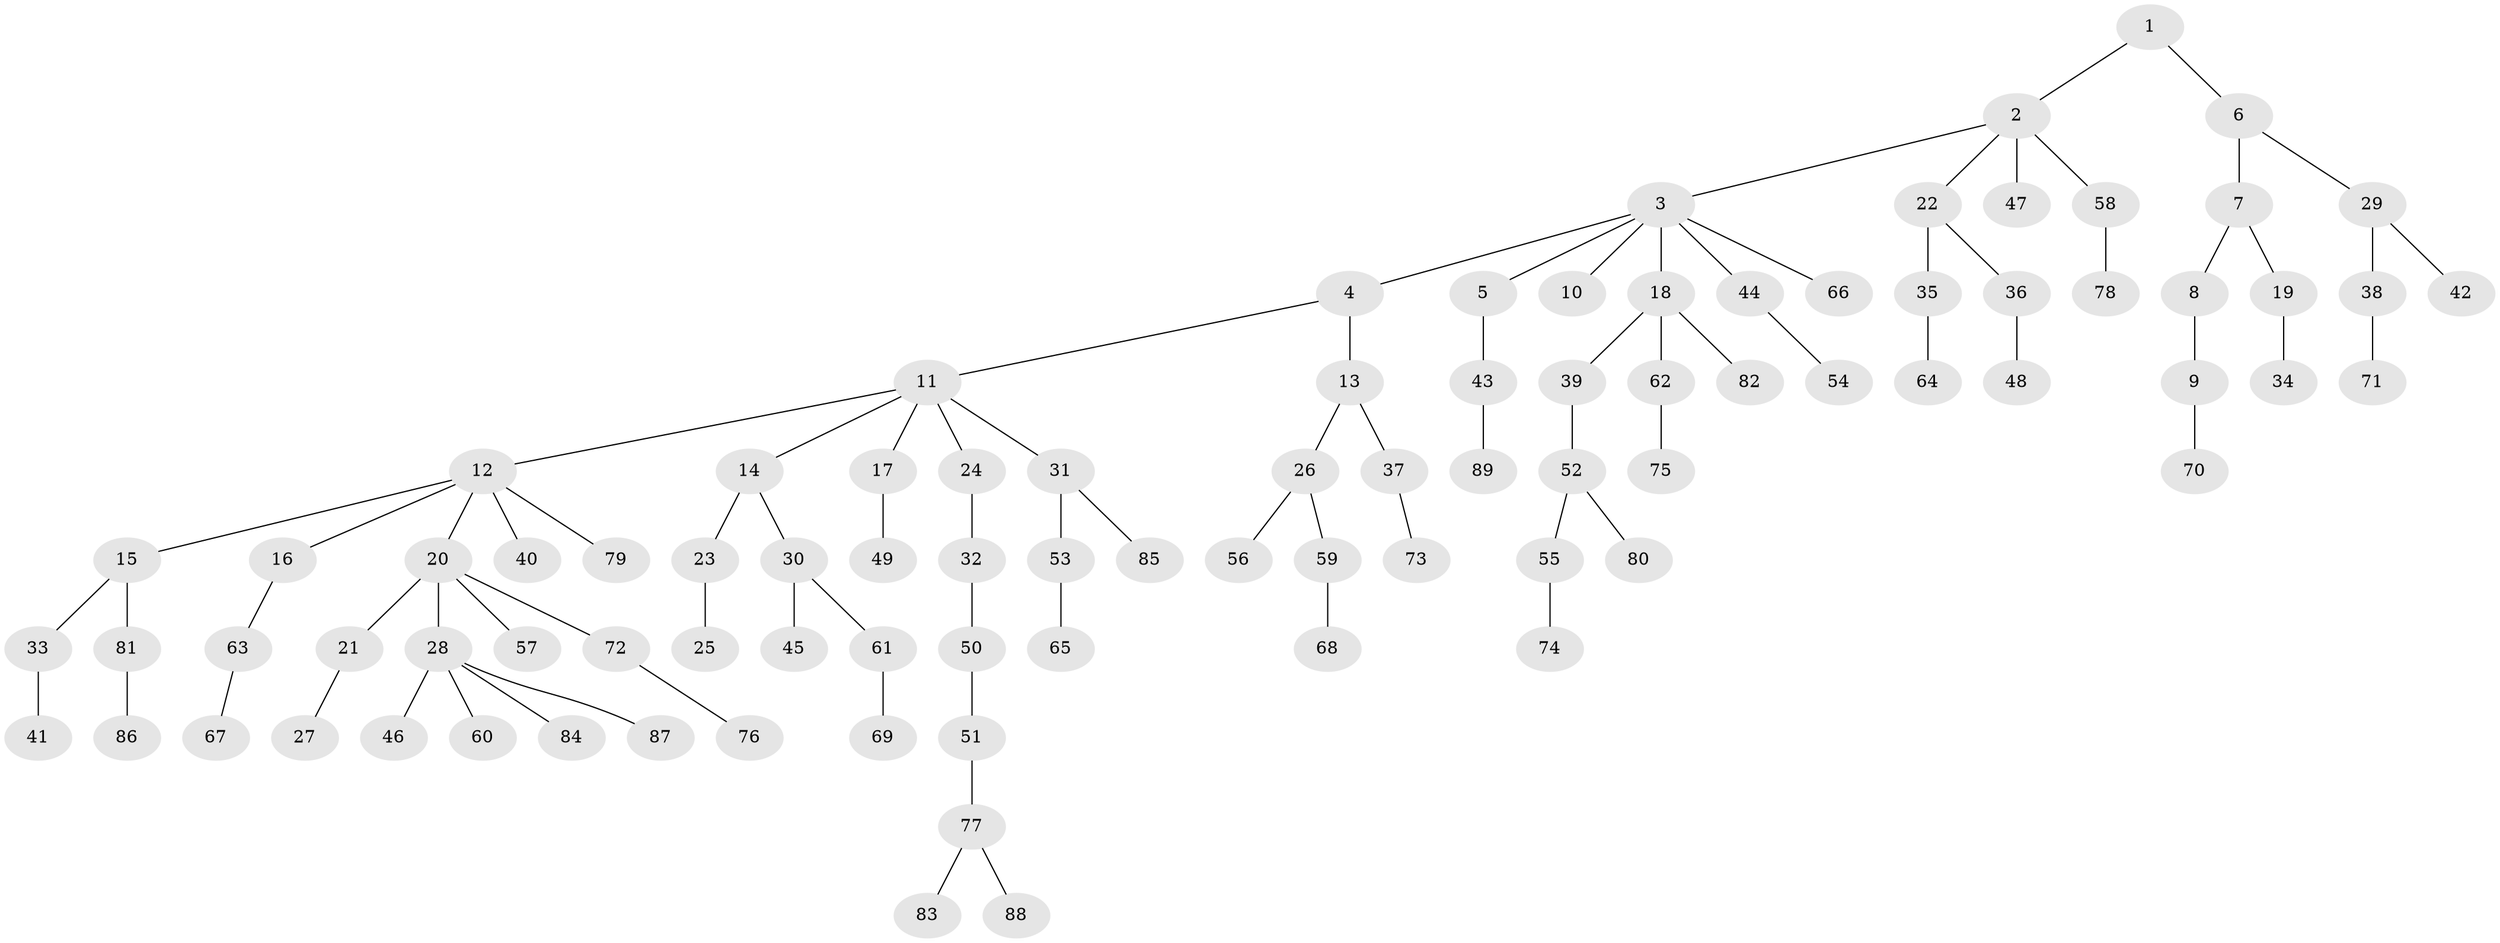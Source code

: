 // original degree distribution, {2: 0.21768707482993196, 6: 0.027210884353741496, 8: 0.006802721088435374, 4: 0.06802721088435375, 3: 0.1564625850340136, 1: 0.5102040816326531, 7: 0.006802721088435374, 5: 0.006802721088435374}
// Generated by graph-tools (version 1.1) at 2025/51/03/04/25 22:51:55]
// undirected, 89 vertices, 88 edges
graph export_dot {
  node [color=gray90,style=filled];
  1;
  2;
  3;
  4;
  5;
  6;
  7;
  8;
  9;
  10;
  11;
  12;
  13;
  14;
  15;
  16;
  17;
  18;
  19;
  20;
  21;
  22;
  23;
  24;
  25;
  26;
  27;
  28;
  29;
  30;
  31;
  32;
  33;
  34;
  35;
  36;
  37;
  38;
  39;
  40;
  41;
  42;
  43;
  44;
  45;
  46;
  47;
  48;
  49;
  50;
  51;
  52;
  53;
  54;
  55;
  56;
  57;
  58;
  59;
  60;
  61;
  62;
  63;
  64;
  65;
  66;
  67;
  68;
  69;
  70;
  71;
  72;
  73;
  74;
  75;
  76;
  77;
  78;
  79;
  80;
  81;
  82;
  83;
  84;
  85;
  86;
  87;
  88;
  89;
  1 -- 2 [weight=1.0];
  1 -- 6 [weight=1.0];
  2 -- 3 [weight=1.0];
  2 -- 22 [weight=1.0];
  2 -- 47 [weight=1.0];
  2 -- 58 [weight=1.0];
  3 -- 4 [weight=1.0];
  3 -- 5 [weight=1.0];
  3 -- 10 [weight=1.0];
  3 -- 18 [weight=1.0];
  3 -- 44 [weight=1.0];
  3 -- 66 [weight=1.0];
  4 -- 11 [weight=1.0];
  4 -- 13 [weight=1.0];
  5 -- 43 [weight=1.0];
  6 -- 7 [weight=1.0];
  6 -- 29 [weight=1.0];
  7 -- 8 [weight=1.0];
  7 -- 19 [weight=1.0];
  8 -- 9 [weight=1.0];
  9 -- 70 [weight=2.0];
  11 -- 12 [weight=1.0];
  11 -- 14 [weight=1.0];
  11 -- 17 [weight=1.0];
  11 -- 24 [weight=1.0];
  11 -- 31 [weight=1.0];
  12 -- 15 [weight=1.0];
  12 -- 16 [weight=1.0];
  12 -- 20 [weight=1.0];
  12 -- 40 [weight=1.0];
  12 -- 79 [weight=1.0];
  13 -- 26 [weight=1.0];
  13 -- 37 [weight=1.0];
  14 -- 23 [weight=2.0];
  14 -- 30 [weight=1.0];
  15 -- 33 [weight=1.0];
  15 -- 81 [weight=1.0];
  16 -- 63 [weight=1.0];
  17 -- 49 [weight=2.0];
  18 -- 39 [weight=1.0];
  18 -- 62 [weight=1.0];
  18 -- 82 [weight=1.0];
  19 -- 34 [weight=1.0];
  20 -- 21 [weight=1.0];
  20 -- 28 [weight=1.0];
  20 -- 57 [weight=1.0];
  20 -- 72 [weight=1.0];
  21 -- 27 [weight=1.0];
  22 -- 35 [weight=1.0];
  22 -- 36 [weight=1.0];
  23 -- 25 [weight=1.0];
  24 -- 32 [weight=1.0];
  26 -- 56 [weight=1.0];
  26 -- 59 [weight=1.0];
  28 -- 46 [weight=1.0];
  28 -- 60 [weight=1.0];
  28 -- 84 [weight=1.0];
  28 -- 87 [weight=1.0];
  29 -- 38 [weight=1.0];
  29 -- 42 [weight=1.0];
  30 -- 45 [weight=1.0];
  30 -- 61 [weight=1.0];
  31 -- 53 [weight=1.0];
  31 -- 85 [weight=1.0];
  32 -- 50 [weight=1.0];
  33 -- 41 [weight=1.0];
  35 -- 64 [weight=1.0];
  36 -- 48 [weight=1.0];
  37 -- 73 [weight=1.0];
  38 -- 71 [weight=1.0];
  39 -- 52 [weight=1.0];
  43 -- 89 [weight=1.0];
  44 -- 54 [weight=1.0];
  50 -- 51 [weight=1.0];
  51 -- 77 [weight=1.0];
  52 -- 55 [weight=1.0];
  52 -- 80 [weight=1.0];
  53 -- 65 [weight=1.0];
  55 -- 74 [weight=1.0];
  58 -- 78 [weight=1.0];
  59 -- 68 [weight=2.0];
  61 -- 69 [weight=1.0];
  62 -- 75 [weight=1.0];
  63 -- 67 [weight=1.0];
  72 -- 76 [weight=1.0];
  77 -- 83 [weight=1.0];
  77 -- 88 [weight=1.0];
  81 -- 86 [weight=1.0];
}
